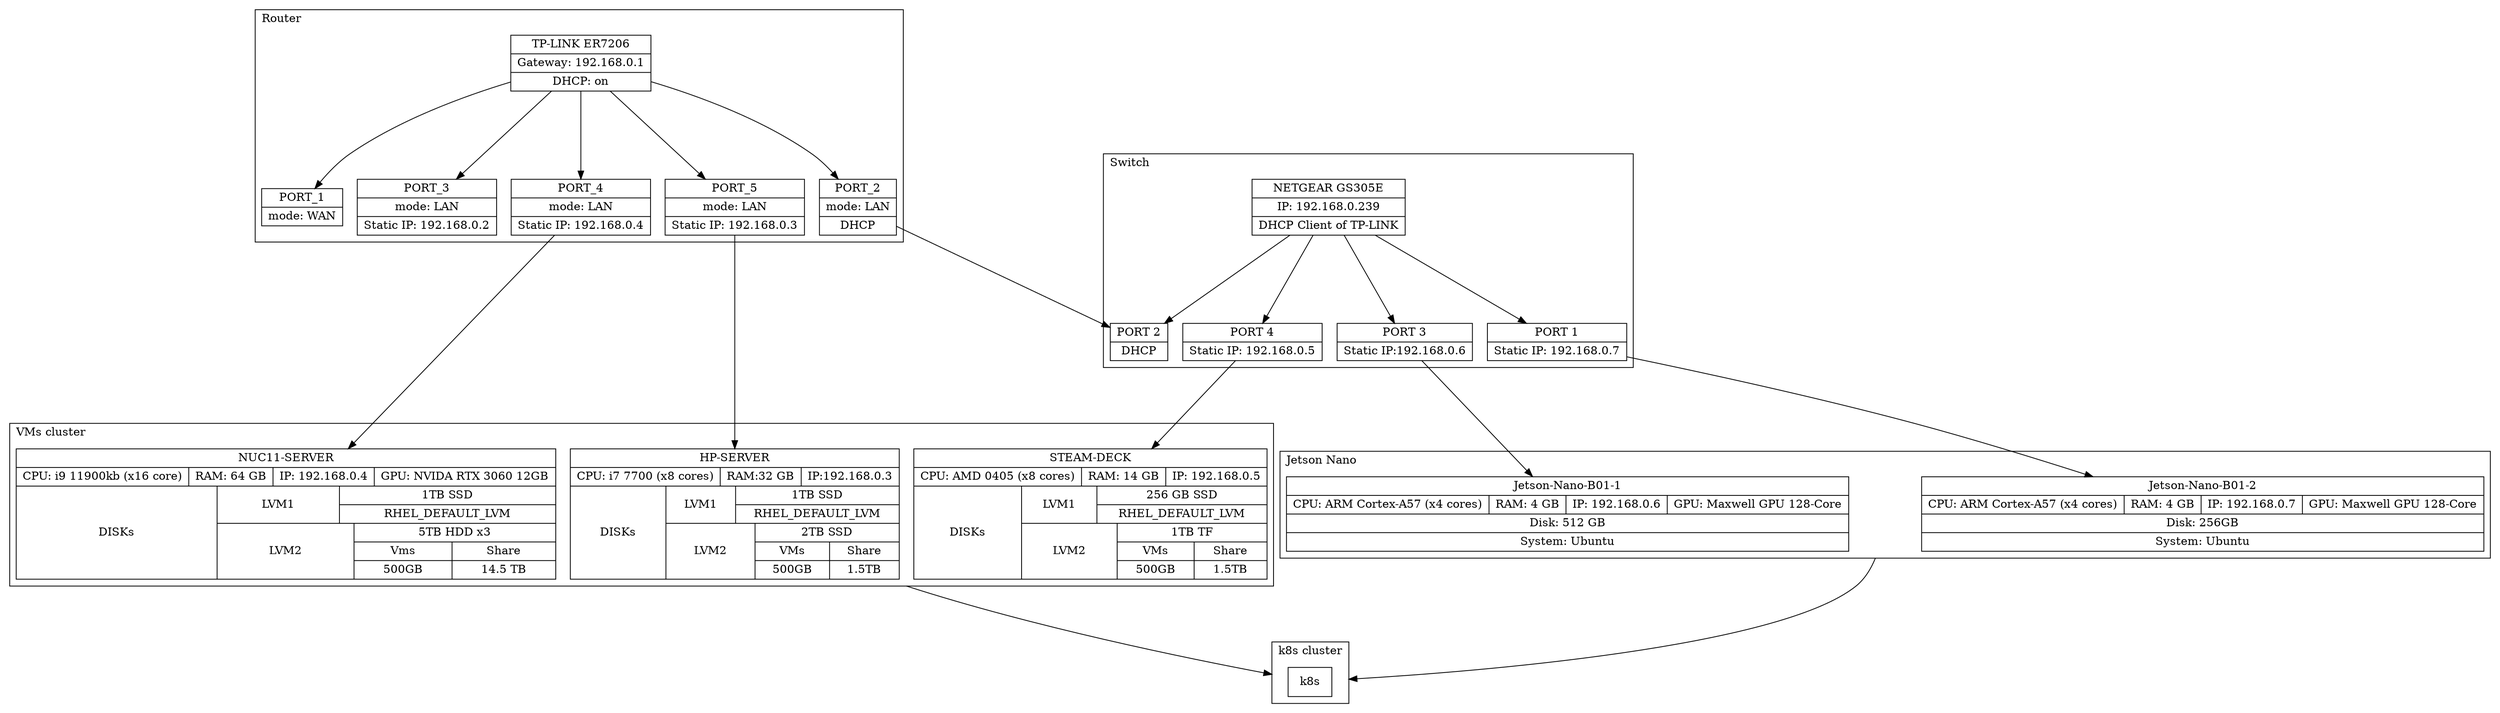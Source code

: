 digraph {
    compound = true;
    subgraph cluster_router {
        graph [label = "Router"; labeljust = l;];
        node [shape = record;];
        
        TPlink [label = "{TP-LINK ER7206|Gateway: 192.168.0.1|DHCP: on}";];
        
        P1 [label = "{PORT_1| mode: WAN}";];
        
        
        P3 [label = "{PORT_3 | mode: LAN|Static IP: 192.168.0.2}";];
        
        P4 [label = "{PORT_4| mode: LAN|Static IP: 192.168.0.4}";];
        
        P5 [label = "{PORT_5| mode: LAN|Static IP: 192.168.0.3}";];
        
        P2 [label = "{PORT_2| mode: LAN|DHCP}";];
        
        
        
        
        TPlink -> P1;
        TPlink -> P2;
        TPlink -> P3;
        TPlink -> P4;
        TPlink -> P5;
    }
    
    subgraph cluster_switch {
        graph [label = "Switch"; labeljust = l;];
        node [shape = record;];
        
        Switch [label = "{NETGEAR GS305E|IP: 192.168.0.239| DHCP Client of TP-LINK}";];
        
        
        
        SP1 [label = "{PORT 1| Static IP: 192.168.0.7}";];
        
        SP4 [label = "{PORT 4| Static IP: 192.168.0.5}";];
        
        SP3 [label = "{PORT 3| Static IP:192.168.0.6}";];
        
        SP2 [label = "{PORT 2| DHCP}";];
        
        Switch -> SP1;
        Switch -> SP2;
        Switch -> SP3;
        Switch -> SP4;
    }
    
    
    subgraph cluster_vm {
        graph [label = "VMs cluster"; labeljust = l;];
        node [shape = record;];
        
        SD [label = "{STEAM-DECK|{CPU: AMD 0405 (x8 cores)| RAM: 14 GB|IP: 192.168.0.5}|{DISKs|{{LVM1|{256 GB SSD|RHEL_DEFAULT_LVM}}|{LVM2|{1TB TF|{{VMs|500GB}|{Share|1.5TB}}}}}}}";];
        
        HP [label = "{HP-SERVER|{CPU: i7 7700 (x8 cores)| RAM:32 GB|IP:192.168.0.3}|{DISKs|{{LVM1| {1TB SSD|RHEL_DEFAULT_LVM}}|{LVM2| {2TB SSD|{{VMs|500GB}| {Share|1.5TB}}}}}}}}";];
        
        
        
        NUC [label = "{NUC11-SERVER|{CPU: i9 11900kb (x16 core)|RAM: 64 GB| IP: 192.168.0.4| GPU: NVIDA RTX 3060 12GB}|{DISKs|{{LVM1|{1TB SSD| RHEL_DEFAULT_LVM}}|{LVM2|{5TB HDD x3 |{{Vms|500GB}|{Share|14.5 TB}}}}}}}";];
    }
    
    subgraph cluster_jetson {
        graph [label = "Jetson Nano"; labeljust = l;];
        node [shape = record;];
        
        
        J2 [label = "{Jetson-Nano-B01-2| {CPU: ARM Cortex-A57 (x4 cores)| RAM: 4 GB | IP: 192.168.0.7|GPU: Maxwell GPU 128-Core}|Disk: 256GB | System: Ubuntu}";];
        
        J [shape = none;label = "";];
        
        J1 [label = "{Jetson-Nano-B01-1| {CPU: ARM Cortex-A57 (x4 cores)| RAM: 4 GB | IP: 192.168.0.6|GPU: Maxwell GPU 128-Core}|Disk: 512 GB | System: Ubuntu}";];
    }
    
    
    subgraph cluster_k8s {
        graph [label = "k8s cluster"; labeljust = l;];
        node [shape = record;];
        
        k8s;
    }
    
    P5 -> HP;
    P4 -> NUC;
    
    SP4 -> SD;
    P2 -> SP2;
    
    
    SP3 -> J1;
    SP1 -> J2;
    
    ranksep = 1.5;
    HP -> k8s [lhead = cluster_k8s; ltail = cluster_vm;];
    J -> k8s [lhead = cluster_k8s; ltail = cluster_jetson;];
}